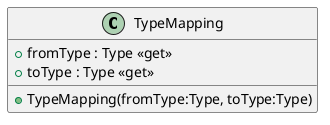 @startuml
class TypeMapping {
    + fromType : Type <<get>>
    + toType : Type <<get>>
    + TypeMapping(fromType:Type, toType:Type)
}
@enduml
